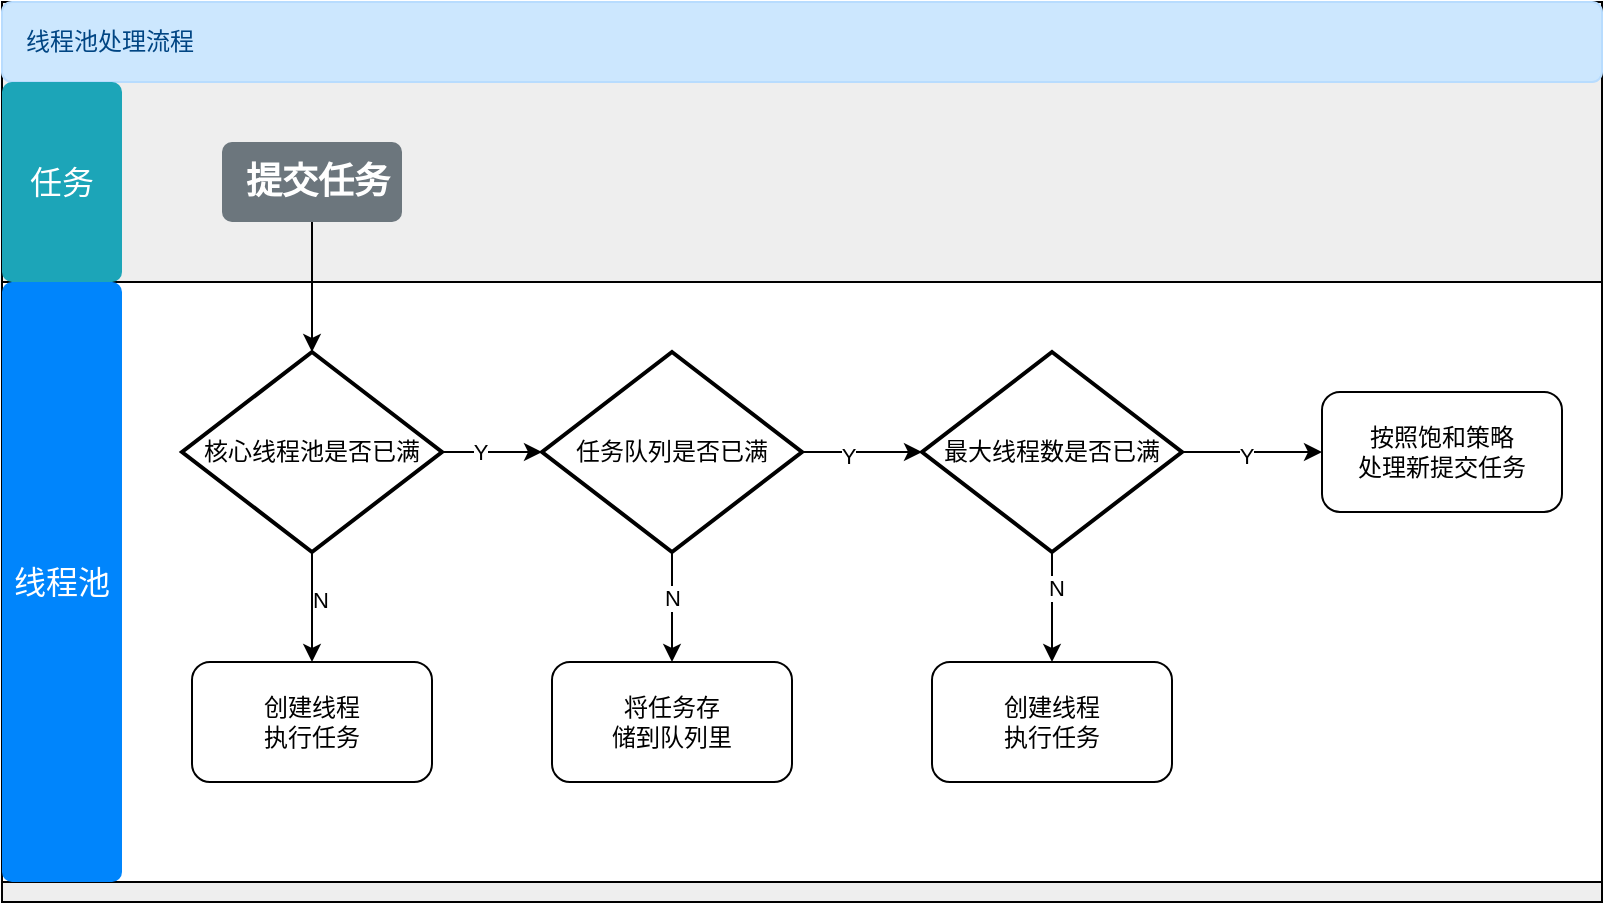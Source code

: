 <mxfile version="14.6.13" type="device" pages="2"><diagram id="sObkqO1008C0k9x-aS-m" name="第 1 页"><mxGraphModel dx="1106" dy="892" grid="1" gridSize="10" guides="1" tooltips="1" connect="1" arrows="1" fold="1" page="1" pageScale="1" pageWidth="827" pageHeight="1169" math="0" shadow="0"><root><mxCell id="0"/><mxCell id="1" parent="0"/><mxCell id="Aj_cwlUBeQ6X4_1-Dg12-1" value="" style="rounded=0;whiteSpace=wrap;html=1;fillColor=#eeeeee;" vertex="1" parent="1"><mxGeometry x="30" y="80" width="800" height="450" as="geometry"/></mxCell><mxCell id="Aj_cwlUBeQ6X4_1-Dg12-2" value="线程池处理流程" style="html=1;shadow=0;dashed=0;shape=mxgraph.bootstrap.rrect;rSize=5;strokeColor=#B8DCFE;strokeWidth=1;fillColor=#CCE7FE;fontColor=#004583;whiteSpace=wrap;align=left;verticalAlign=middle;spacingLeft=10;rounded=0;" vertex="1" parent="1"><mxGeometry x="30" y="80" width="800" height="40" as="geometry"/></mxCell><mxCell id="Aj_cwlUBeQ6X4_1-Dg12-3" value="" style="html=1;shadow=0;dashed=0;strokeWidth=1;whiteSpace=wrap;align=center;verticalAlign=middle;fontStyle=0;fontSize=40;rounded=0;" vertex="1" parent="1"><mxGeometry x="30" y="220" width="800" height="300" as="geometry"/></mxCell><mxCell id="Aj_cwlUBeQ6X4_1-Dg12-4" value="任务" style="html=1;shadow=0;dashed=0;shape=mxgraph.bootstrap.rrect;rSize=5;strokeColor=none;strokeWidth=1;fillColor=#1CA5B8;fontColor=#FFFFFF;whiteSpace=wrap;align=center;verticalAlign=middle;spacingLeft=0;fontStyle=0;fontSize=16;spacing=5;rounded=0;" vertex="1" parent="1"><mxGeometry x="30" y="120" width="60" height="100" as="geometry"/></mxCell><mxCell id="Aj_cwlUBeQ6X4_1-Dg12-5" value="线程池" style="html=1;shadow=0;dashed=0;shape=mxgraph.bootstrap.rrect;rSize=5;strokeColor=none;strokeWidth=1;fillColor=#0085FC;fontColor=#FFFFFF;whiteSpace=wrap;align=center;verticalAlign=middle;spacingLeft=0;fontStyle=0;fontSize=16;spacing=5;rounded=0;" vertex="1" parent="1"><mxGeometry x="30" y="220" width="60" height="300" as="geometry"/></mxCell><mxCell id="Aj_cwlUBeQ6X4_1-Dg12-8" style="edgeStyle=orthogonalEdgeStyle;rounded=0;orthogonalLoop=1;jettySize=auto;html=1;entryX=0.5;entryY=0;entryDx=0;entryDy=0;entryPerimeter=0;" edge="1" parent="1" source="Aj_cwlUBeQ6X4_1-Dg12-6" target="Aj_cwlUBeQ6X4_1-Dg12-7"><mxGeometry relative="1" as="geometry"/></mxCell><mxCell id="Aj_cwlUBeQ6X4_1-Dg12-6" value="提交任务" style="html=1;shadow=0;dashed=0;shape=mxgraph.bootstrap.rrect;rSize=5;strokeColor=none;strokeWidth=1;fillColor=#6C767D;fontColor=#FFFFFF;whiteSpace=wrap;align=left;verticalAlign=middle;spacingLeft=10;fontStyle=1;fontSize=18;rounded=0;" vertex="1" parent="1"><mxGeometry x="140" y="150" width="90" height="40" as="geometry"/></mxCell><mxCell id="Aj_cwlUBeQ6X4_1-Dg12-10" style="edgeStyle=orthogonalEdgeStyle;rounded=0;orthogonalLoop=1;jettySize=auto;html=1;entryX=0.5;entryY=0;entryDx=0;entryDy=0;" edge="1" parent="1" source="Aj_cwlUBeQ6X4_1-Dg12-7" target="Aj_cwlUBeQ6X4_1-Dg12-9"><mxGeometry relative="1" as="geometry"/></mxCell><mxCell id="Aj_cwlUBeQ6X4_1-Dg12-11" value="N" style="edgeLabel;html=1;align=center;verticalAlign=middle;resizable=0;points=[];" vertex="1" connectable="0" parent="Aj_cwlUBeQ6X4_1-Dg12-10"><mxGeometry x="-0.127" y="4" relative="1" as="geometry"><mxPoint as="offset"/></mxGeometry></mxCell><mxCell id="Aj_cwlUBeQ6X4_1-Dg12-19" style="edgeStyle=orthogonalEdgeStyle;rounded=0;orthogonalLoop=1;jettySize=auto;html=1;entryX=0;entryY=0.5;entryDx=0;entryDy=0;entryPerimeter=0;" edge="1" parent="1" source="Aj_cwlUBeQ6X4_1-Dg12-7" target="Aj_cwlUBeQ6X4_1-Dg12-13"><mxGeometry relative="1" as="geometry"/></mxCell><mxCell id="Aj_cwlUBeQ6X4_1-Dg12-22" value="Y" style="edgeLabel;html=1;align=center;verticalAlign=middle;resizable=0;points=[];" vertex="1" connectable="0" parent="Aj_cwlUBeQ6X4_1-Dg12-19"><mxGeometry x="-0.24" relative="1" as="geometry"><mxPoint as="offset"/></mxGeometry></mxCell><mxCell id="Aj_cwlUBeQ6X4_1-Dg12-7" value="核心线程池是否已满" style="strokeWidth=2;html=1;shape=mxgraph.flowchart.decision;whiteSpace=wrap;rounded=0;" vertex="1" parent="1"><mxGeometry x="120" y="255" width="130" height="100" as="geometry"/></mxCell><mxCell id="Aj_cwlUBeQ6X4_1-Dg12-9" value="创建线程&lt;br&gt;执行任务" style="rounded=1;whiteSpace=wrap;html=1;strokeColor=#000000;" vertex="1" parent="1"><mxGeometry x="125" y="410" width="120" height="60" as="geometry"/></mxCell><mxCell id="Aj_cwlUBeQ6X4_1-Dg12-18" style="edgeStyle=orthogonalEdgeStyle;rounded=0;orthogonalLoop=1;jettySize=auto;html=1;entryX=0.5;entryY=0;entryDx=0;entryDy=0;" edge="1" parent="1" source="Aj_cwlUBeQ6X4_1-Dg12-12" target="Aj_cwlUBeQ6X4_1-Dg12-14"><mxGeometry relative="1" as="geometry"/></mxCell><mxCell id="Aj_cwlUBeQ6X4_1-Dg12-24" value="N" style="edgeLabel;html=1;align=center;verticalAlign=middle;resizable=0;points=[];" vertex="1" connectable="0" parent="Aj_cwlUBeQ6X4_1-Dg12-18"><mxGeometry x="-0.345" y="2" relative="1" as="geometry"><mxPoint as="offset"/></mxGeometry></mxCell><mxCell id="Aj_cwlUBeQ6X4_1-Dg12-21" style="edgeStyle=orthogonalEdgeStyle;rounded=0;orthogonalLoop=1;jettySize=auto;html=1;entryX=0;entryY=0.5;entryDx=0;entryDy=0;" edge="1" parent="1" source="Aj_cwlUBeQ6X4_1-Dg12-12" target="Aj_cwlUBeQ6X4_1-Dg12-16"><mxGeometry relative="1" as="geometry"/></mxCell><mxCell id="Aj_cwlUBeQ6X4_1-Dg12-26" value="Y" style="edgeLabel;html=1;align=center;verticalAlign=middle;resizable=0;points=[];" vertex="1" connectable="0" parent="Aj_cwlUBeQ6X4_1-Dg12-21"><mxGeometry x="-0.086" y="-2" relative="1" as="geometry"><mxPoint as="offset"/></mxGeometry></mxCell><mxCell id="Aj_cwlUBeQ6X4_1-Dg12-12" value="最大线程数是否已满" style="strokeWidth=2;html=1;shape=mxgraph.flowchart.decision;whiteSpace=wrap;rounded=0;" vertex="1" parent="1"><mxGeometry x="490" y="255" width="130" height="100" as="geometry"/></mxCell><mxCell id="Aj_cwlUBeQ6X4_1-Dg12-17" style="edgeStyle=orthogonalEdgeStyle;rounded=0;orthogonalLoop=1;jettySize=auto;html=1;entryX=0.5;entryY=0;entryDx=0;entryDy=0;" edge="1" parent="1" source="Aj_cwlUBeQ6X4_1-Dg12-13" target="Aj_cwlUBeQ6X4_1-Dg12-15"><mxGeometry relative="1" as="geometry"/></mxCell><mxCell id="Aj_cwlUBeQ6X4_1-Dg12-23" value="N" style="edgeLabel;html=1;align=center;verticalAlign=middle;resizable=0;points=[];" vertex="1" connectable="0" parent="Aj_cwlUBeQ6X4_1-Dg12-17"><mxGeometry x="-0.164" relative="1" as="geometry"><mxPoint as="offset"/></mxGeometry></mxCell><mxCell id="Aj_cwlUBeQ6X4_1-Dg12-20" style="edgeStyle=orthogonalEdgeStyle;rounded=0;orthogonalLoop=1;jettySize=auto;html=1;entryX=0;entryY=0.5;entryDx=0;entryDy=0;entryPerimeter=0;" edge="1" parent="1" source="Aj_cwlUBeQ6X4_1-Dg12-13" target="Aj_cwlUBeQ6X4_1-Dg12-12"><mxGeometry relative="1" as="geometry"/></mxCell><mxCell id="Aj_cwlUBeQ6X4_1-Dg12-25" value="Y" style="edgeLabel;html=1;align=center;verticalAlign=middle;resizable=0;points=[];" vertex="1" connectable="0" parent="Aj_cwlUBeQ6X4_1-Dg12-20"><mxGeometry x="-0.233" y="-2" relative="1" as="geometry"><mxPoint as="offset"/></mxGeometry></mxCell><mxCell id="Aj_cwlUBeQ6X4_1-Dg12-13" value="任务队列是否已满" style="strokeWidth=2;html=1;shape=mxgraph.flowchart.decision;whiteSpace=wrap;rounded=0;" vertex="1" parent="1"><mxGeometry x="300" y="255" width="130" height="100" as="geometry"/></mxCell><mxCell id="Aj_cwlUBeQ6X4_1-Dg12-14" value="创建线程&lt;br&gt;执行任务" style="rounded=1;whiteSpace=wrap;html=1;strokeColor=#000000;" vertex="1" parent="1"><mxGeometry x="495" y="410" width="120" height="60" as="geometry"/></mxCell><mxCell id="Aj_cwlUBeQ6X4_1-Dg12-15" value="将任务存&lt;br&gt;储到队列里" style="rounded=1;whiteSpace=wrap;html=1;strokeColor=#000000;" vertex="1" parent="1"><mxGeometry x="305" y="410" width="120" height="60" as="geometry"/></mxCell><mxCell id="Aj_cwlUBeQ6X4_1-Dg12-16" value="按照饱和策略&lt;br&gt;处理新提交任务" style="rounded=1;whiteSpace=wrap;html=1;strokeColor=#000000;" vertex="1" parent="1"><mxGeometry x="690" y="275" width="120" height="60" as="geometry"/></mxCell></root></mxGraphModel></diagram><diagram id="m5gR9ZHCjVGIesF9I5hM" name="第 2 页"><mxGraphModel dx="1106" dy="892" grid="1" gridSize="10" guides="1" tooltips="1" connect="1" arrows="1" fold="1" page="1" pageScale="1" pageWidth="827" pageHeight="1169" math="0" shadow="0"><root><mxCell id="uMMO_VKNy9rmXgSenoEQ-0"/><mxCell id="uMMO_VKNy9rmXgSenoEQ-1" parent="uMMO_VKNy9rmXgSenoEQ-0"/><mxCell id="uMMO_VKNy9rmXgSenoEQ-4" value="BlockingQueue&amp;lt;Runnable&amp;gt;" style="verticalLabelPosition=bottom;verticalAlign=top;html=1;shape=mxgraph.flowchart.parallel_mode;pointerEvents=1;rounded=0;strokeColor=#000000;" vertex="1" parent="uMMO_VKNy9rmXgSenoEQ-1"><mxGeometry x="505" y="140" width="230" height="40" as="geometry"/></mxCell><mxCell id="uMMO_VKNy9rmXgSenoEQ-53" style="edgeStyle=orthogonalEdgeStyle;rounded=0;orthogonalLoop=1;jettySize=auto;html=1;entryX=-0.012;entryY=0.5;entryDx=0;entryDy=0;entryPerimeter=0;" edge="1" parent="uMMO_VKNy9rmXgSenoEQ-1" source="uMMO_VKNy9rmXgSenoEQ-5" target="uMMO_VKNy9rmXgSenoEQ-7"><mxGeometry relative="1" as="geometry"/></mxCell><mxCell id="uMMO_VKNy9rmXgSenoEQ-5" value="主线程" style="rounded=1;whiteSpace=wrap;html=1;arcSize=50;strokeColor=none;strokeWidth=1;fillColor=#343A40;fontColor=#ffffff;whiteSpace=wrap;align=left;verticalAlign=middle;spacingLeft=0;fontStyle=1;fontSize=14;spacing=10;" vertex="1" parent="uMMO_VKNy9rmXgSenoEQ-1"><mxGeometry x="150" y="320" width="60" height="20" as="geometry"/></mxCell><mxCell id="uMMO_VKNy9rmXgSenoEQ-56" style="edgeStyle=orthogonalEdgeStyle;rounded=0;orthogonalLoop=1;jettySize=auto;html=1;strokeWidth=1;entryX=0;entryY=0.5;entryDx=0;entryDy=0;entryPerimeter=0;" edge="1" parent="uMMO_VKNy9rmXgSenoEQ-1" source="uMMO_VKNy9rmXgSenoEQ-7" target="uMMO_VKNy9rmXgSenoEQ-4"><mxGeometry relative="1" as="geometry"><mxPoint x="380" y="180" as="targetPoint"/><Array as="points"><mxPoint x="300" y="160"/></Array></mxGeometry></mxCell><mxCell id="uMMO_VKNy9rmXgSenoEQ-59" value="2" style="edgeLabel;html=1;align=center;verticalAlign=middle;resizable=0;points=[];" vertex="1" connectable="0" parent="uMMO_VKNy9rmXgSenoEQ-56"><mxGeometry x="-0.491" y="-2" relative="1" as="geometry"><mxPoint as="offset"/></mxGeometry></mxCell><mxCell id="uMMO_VKNy9rmXgSenoEQ-62" style="edgeStyle=none;rounded=0;sketch=0;orthogonalLoop=1;jettySize=auto;html=1;entryX=0.44;entryY=0;entryDx=0;entryDy=0;entryPerimeter=0;shadow=0;strokeColor=#000000;strokeWidth=1;" edge="1" parent="uMMO_VKNy9rmXgSenoEQ-1" source="uMMO_VKNy9rmXgSenoEQ-7" target="uMMO_VKNy9rmXgSenoEQ-48"><mxGeometry relative="1" as="geometry"/></mxCell><mxCell id="uMMO_VKNy9rmXgSenoEQ-63" value="4" style="edgeLabel;html=1;align=center;verticalAlign=middle;resizable=0;points=[];" vertex="1" connectable="0" parent="uMMO_VKNy9rmXgSenoEQ-62"><mxGeometry x="0.0" y="1" relative="1" as="geometry"><mxPoint as="offset"/></mxGeometry></mxCell><mxCell id="uMMO_VKNy9rmXgSenoEQ-7" value="execute()" style="html=1;shadow=0;dashed=0;shape=mxgraph.bootstrap.rrect;rSize=5;strokeColor=none;strokeWidth=1;fillColor=#6C767D;fontColor=#FFFFFF;whiteSpace=wrap;align=left;verticalAlign=middle;spacingLeft=0;fontStyle=1;fontSize=14;spacing=5;rounded=0;" vertex="1" parent="uMMO_VKNy9rmXgSenoEQ-1"><mxGeometry x="260" y="320" width="80" height="20" as="geometry"/></mxCell><mxCell id="uMMO_VKNy9rmXgSenoEQ-8" value="" style="html=1;shadow=0;dashed=0;shape=mxgraph.bootstrap.rrect;rSize=5;strokeColor=#DFDFDF;html=1;whiteSpace=wrap;fillColor=#ffffff;fontColor=#000000;verticalAlign=bottom;align=left;spacing=20;spacingBottom=50;fontSize=14;rounded=0;" vertex="1" parent="uMMO_VKNy9rmXgSenoEQ-1"><mxGeometry x="520" y="290" width="200" height="350" as="geometry"/></mxCell><mxCell id="uMMO_VKNy9rmXgSenoEQ-9" value="" style="html=1;shadow=0;dashed=0;shape=mxgraph.bootstrap.topButton;rSize=5;perimeter=none;whiteSpace=wrap;fillColor=#868E96;strokeColor=#DFDFDF;fontColor=#DEE2E6;resizeWidth=1;fontSize=18;" vertex="1" parent="uMMO_VKNy9rmXgSenoEQ-8"><mxGeometry width="180" height="180" relative="1" as="geometry"><mxPoint x="10" y="35" as="offset"/></mxGeometry></mxCell><mxCell id="uMMO_VKNy9rmXgSenoEQ-11" value="maximumPool" style="html=1;shadow=0;dashed=0;shape=mxgraph.bootstrap.rrect;rSize=5;strokeColor=none;strokeWidth=1;fillColor=#F8F9FA;fontColor=#000000;whiteSpace=wrap;align=center;verticalAlign=middle;spacingLeft=0;fontStyle=0;fontSize=16;spacing=5;rounded=0;" vertex="1" parent="uMMO_VKNy9rmXgSenoEQ-8"><mxGeometry x="20" width="110" height="30" as="geometry"/></mxCell><mxCell id="uMMO_VKNy9rmXgSenoEQ-13" value="corePool" style="html=1;shadow=0;dashed=0;shape=mxgraph.bootstrap.rrect;rSize=5;strokeColor=none;strokeWidth=1;fillColor=#F8F9FA;fontColor=#000000;whiteSpace=wrap;align=center;verticalAlign=middle;spacingLeft=0;fontStyle=0;fontSize=16;spacing=5;rounded=0;" vertex="1" parent="uMMO_VKNy9rmXgSenoEQ-8"><mxGeometry x="20" y="45" width="90" height="40" as="geometry"/></mxCell><mxCell id="uMMO_VKNy9rmXgSenoEQ-15" value="" style="html=1;shadow=0;dashed=0;shape=mxgraph.bootstrap.rrect;rSize=5;strokeColor=none;html=1;whiteSpace=wrap;fillColor=#59AFFD;fontColor=#ffffff;align=right;spacing=10;rounded=0;" vertex="1" parent="uMMO_VKNy9rmXgSenoEQ-8"><mxGeometry x="30" y="115" width="40" height="40" as="geometry"/></mxCell><mxCell id="uMMO_VKNy9rmXgSenoEQ-16" value="线程" style="html=1;shadow=0;dashed=0;shape=ellipse;strokeColor=none;fillColor=#ffffff;" vertex="1" parent="uMMO_VKNy9rmXgSenoEQ-15"><mxGeometry x="0.5" y="0.5" width="20" height="20" relative="1" as="geometry"><mxPoint x="-10" y="-10" as="offset"/></mxGeometry></mxCell><mxCell id="uMMO_VKNy9rmXgSenoEQ-32" value="" style="html=1;shadow=0;dashed=0;shape=mxgraph.bootstrap.rrect;rSize=5;strokeColor=none;html=1;whiteSpace=wrap;fillColor=#59AFFD;fontColor=#ffffff;align=right;spacing=10;rounded=0;" vertex="1" parent="uMMO_VKNy9rmXgSenoEQ-8"><mxGeometry x="130" y="115" width="40" height="40" as="geometry"/></mxCell><mxCell id="uMMO_VKNy9rmXgSenoEQ-33" value="线程" style="html=1;shadow=0;dashed=0;shape=ellipse;strokeColor=none;fillColor=#ffffff;" vertex="1" parent="uMMO_VKNy9rmXgSenoEQ-32"><mxGeometry x="0.5" y="0.5" width="20" height="20" relative="1" as="geometry"><mxPoint x="-10" y="-10" as="offset"/></mxGeometry></mxCell><mxCell id="uMMO_VKNy9rmXgSenoEQ-36" value="" style="html=1;shadow=0;dashed=0;shape=mxgraph.bootstrap.rrect;rSize=5;strokeColor=none;html=1;whiteSpace=wrap;fillColor=#59AFFD;fontColor=#ffffff;align=right;spacing=10;rounded=0;" vertex="1" parent="uMMO_VKNy9rmXgSenoEQ-8"><mxGeometry x="80" y="165" width="40" height="40" as="geometry"/></mxCell><mxCell id="uMMO_VKNy9rmXgSenoEQ-37" value="线程" style="html=1;shadow=0;dashed=0;shape=ellipse;strokeColor=none;fillColor=#ffffff;" vertex="1" parent="uMMO_VKNy9rmXgSenoEQ-36"><mxGeometry x="0.5" y="0.5" width="20" height="20" relative="1" as="geometry"><mxPoint x="-10" y="-10" as="offset"/></mxGeometry></mxCell><mxCell id="uMMO_VKNy9rmXgSenoEQ-38" value="" style="html=1;shadow=0;dashed=0;shape=mxgraph.bootstrap.rrect;rSize=5;strokeColor=none;html=1;whiteSpace=wrap;fillColor=#59AFFD;fontColor=#ffffff;align=right;spacing=10;rounded=0;" vertex="1" parent="uMMO_VKNy9rmXgSenoEQ-8"><mxGeometry x="30" y="255" width="40" height="40" as="geometry"/></mxCell><mxCell id="uMMO_VKNy9rmXgSenoEQ-39" value="线程" style="html=1;shadow=0;dashed=0;shape=ellipse;strokeColor=none;fillColor=#ffffff;" vertex="1" parent="uMMO_VKNy9rmXgSenoEQ-38"><mxGeometry x="0.5" y="0.5" width="20" height="20" relative="1" as="geometry"><mxPoint x="-10" y="-10" as="offset"/></mxGeometry></mxCell><mxCell id="uMMO_VKNy9rmXgSenoEQ-40" value="" style="html=1;shadow=0;dashed=0;shape=mxgraph.bootstrap.rrect;rSize=5;strokeColor=none;html=1;whiteSpace=wrap;fillColor=#59AFFD;fontColor=#ffffff;align=right;spacing=10;rounded=0;" vertex="1" parent="uMMO_VKNy9rmXgSenoEQ-8"><mxGeometry x="130" y="255" width="40" height="40" as="geometry"/></mxCell><mxCell id="uMMO_VKNy9rmXgSenoEQ-41" value="线程" style="html=1;shadow=0;dashed=0;shape=ellipse;strokeColor=none;fillColor=#ffffff;" vertex="1" parent="uMMO_VKNy9rmXgSenoEQ-40"><mxGeometry x="0.5" y="0.5" width="20" height="20" relative="1" as="geometry"><mxPoint x="-10" y="-10" as="offset"/></mxGeometry></mxCell><mxCell id="uMMO_VKNy9rmXgSenoEQ-45" value="" style="html=1;shadow=0;dashed=0;shape=mxgraph.bootstrap.rrect;rSize=5;strokeColor=none;html=1;whiteSpace=wrap;fillColor=#59AFFD;fontColor=#ffffff;align=right;spacing=10;rounded=0;" vertex="1" parent="uMMO_VKNy9rmXgSenoEQ-8"><mxGeometry x="80" y="305" width="40" height="40" as="geometry"/></mxCell><mxCell id="uMMO_VKNy9rmXgSenoEQ-46" value="线程" style="html=1;shadow=0;dashed=0;shape=ellipse;strokeColor=none;fillColor=#ffffff;" vertex="1" parent="uMMO_VKNy9rmXgSenoEQ-45"><mxGeometry x="0.5" y="0.5" width="20" height="20" relative="1" as="geometry"><mxPoint x="-10" y="-10" as="offset"/></mxGeometry></mxCell><mxCell id="uMMO_VKNy9rmXgSenoEQ-47" value="" style="html=1;shadow=0;dashed=0;shape=mxgraph.bootstrap.rrect;rSize=5;strokeColor=#DFDFDF;html=1;whiteSpace=wrap;fillColor=#FFFFFF;fontColor=#000000;rounded=0;" vertex="1" parent="uMMO_VKNy9rmXgSenoEQ-1"><mxGeometry x="214" y="490" width="200" height="150" as="geometry"/></mxCell><mxCell id="uMMO_VKNy9rmXgSenoEQ-48" value="RejectedExecutionHandler" style="html=1;shadow=0;dashed=0;shape=mxgraph.bootstrap.topButton;rSize=5;strokeColor=none;fillColor=#0085FC;fontColor=#ffffff;perimeter=none;whiteSpace=wrap;resizeWidth=1;align=left;spacing=10;" vertex="1" parent="uMMO_VKNy9rmXgSenoEQ-47"><mxGeometry width="200" height="30" relative="1" as="geometry"/></mxCell><mxCell id="uMMO_VKNy9rmXgSenoEQ-49" value="AbortPolicy" style="strokeColor=inherit;fillColor=inherit;gradientColor=inherit;fontColor=inherit;html=1;shadow=0;dashed=0;perimeter=none;whiteSpace=wrap;resizeWidth=1;align=left;spacing=10;" vertex="1" parent="uMMO_VKNy9rmXgSenoEQ-47"><mxGeometry width="200" height="30" relative="1" as="geometry"><mxPoint y="30" as="offset"/></mxGeometry></mxCell><mxCell id="uMMO_VKNy9rmXgSenoEQ-50" value="DiscardPolicy" style="strokeColor=inherit;fillColor=inherit;gradientColor=inherit;fontColor=inherit;html=1;shadow=0;dashed=0;perimeter=none;whiteSpace=wrap;resizeWidth=1;align=left;spacing=10;" vertex="1" parent="uMMO_VKNy9rmXgSenoEQ-47"><mxGeometry width="200" height="30" relative="1" as="geometry"><mxPoint y="60" as="offset"/></mxGeometry></mxCell><mxCell id="uMMO_VKNy9rmXgSenoEQ-51" value="CallerRunsPolicy" style="strokeColor=inherit;fillColor=inherit;gradientColor=inherit;fontColor=inherit;html=1;shadow=0;dashed=0;perimeter=none;whiteSpace=wrap;resizeWidth=1;align=left;spacing=10;" vertex="1" parent="uMMO_VKNy9rmXgSenoEQ-47"><mxGeometry width="200" height="30" relative="1" as="geometry"><mxPoint y="90" as="offset"/></mxGeometry></mxCell><mxCell id="uMMO_VKNy9rmXgSenoEQ-52" value="DiscardOldestPolicy" style="strokeColor=inherit;fillColor=inherit;gradientColor=inherit;fontColor=inherit;html=1;shadow=0;dashed=0;shape=mxgraph.bootstrap.bottomButton;rSize=5;perimeter=none;whiteSpace=wrap;resizeWidth=1;resizeHeight=0;align=left;spacing=10;" vertex="1" parent="uMMO_VKNy9rmXgSenoEQ-47"><mxGeometry y="1" width="200" height="30" relative="1" as="geometry"><mxPoint y="-30" as="offset"/></mxGeometry></mxCell><mxCell id="uMMO_VKNy9rmXgSenoEQ-66" style="edgeStyle=orthogonalEdgeStyle;rounded=0;sketch=0;orthogonalLoop=1;jettySize=auto;html=1;entryX=0;entryY=0.75;entryDx=0;entryDy=0;shadow=0;strokeColor=#000000;strokeWidth=1;" edge="1" parent="uMMO_VKNy9rmXgSenoEQ-47" target="uMMO_VKNy9rmXgSenoEQ-5"><mxGeometry relative="1" as="geometry"><mxPoint x="6" y="105" as="sourcePoint"/></mxGeometry></mxCell><mxCell id="uMMO_VKNy9rmXgSenoEQ-67" value="Runnable.run()" style="edgeLabel;html=1;align=center;verticalAlign=middle;resizable=0;points=[];" vertex="1" connectable="0" parent="uMMO_VKNy9rmXgSenoEQ-66"><mxGeometry x="0.551" y="-4" relative="1" as="geometry"><mxPoint as="offset"/></mxGeometry></mxCell><mxCell id="uMMO_VKNy9rmXgSenoEQ-55" style="edgeStyle=none;rounded=0;orthogonalLoop=1;jettySize=auto;html=1;entryX=0.713;entryY=0.575;entryDx=0;entryDy=0;entryPerimeter=0;strokeColor=#3700CC;strokeWidth=1;fillColor=#6a00ff;" edge="1" parent="uMMO_VKNy9rmXgSenoEQ-1" source="uMMO_VKNy9rmXgSenoEQ-33" target="uMMO_VKNy9rmXgSenoEQ-4"><mxGeometry relative="1" as="geometry"/></mxCell><mxCell id="uMMO_VKNy9rmXgSenoEQ-57" style="rounded=0;orthogonalLoop=1;jettySize=auto;html=1;entryX=0.025;entryY=0.45;entryDx=0;entryDy=0;entryPerimeter=0;strokeColor=#000000;strokeWidth=1;shadow=0;sketch=0;exitX=0.988;exitY=0.75;exitDx=0;exitDy=0;exitPerimeter=0;" edge="1" parent="uMMO_VKNy9rmXgSenoEQ-1" source="uMMO_VKNy9rmXgSenoEQ-7" target="uMMO_VKNy9rmXgSenoEQ-15"><mxGeometry relative="1" as="geometry"/></mxCell><mxCell id="uMMO_VKNy9rmXgSenoEQ-58" value="1" style="edgeLabel;html=1;align=center;verticalAlign=middle;resizable=0;points=[];" vertex="1" connectable="0" parent="uMMO_VKNy9rmXgSenoEQ-57"><mxGeometry x="-0.12" y="2" relative="1" as="geometry"><mxPoint as="offset"/></mxGeometry></mxCell><mxCell id="uMMO_VKNy9rmXgSenoEQ-60" style="edgeStyle=none;rounded=0;sketch=0;orthogonalLoop=1;jettySize=auto;html=1;entryX=0.025;entryY=0.6;entryDx=0;entryDy=0;entryPerimeter=0;shadow=0;strokeColor=#000000;strokeWidth=1;" edge="1" parent="uMMO_VKNy9rmXgSenoEQ-1" source="uMMO_VKNy9rmXgSenoEQ-7" target="uMMO_VKNy9rmXgSenoEQ-38"><mxGeometry relative="1" as="geometry"/></mxCell><mxCell id="uMMO_VKNy9rmXgSenoEQ-61" value="3" style="edgeLabel;html=1;align=center;verticalAlign=middle;resizable=0;points=[];" vertex="1" connectable="0" parent="uMMO_VKNy9rmXgSenoEQ-60"><mxGeometry x="-0.223" relative="1" as="geometry"><mxPoint as="offset"/></mxGeometry></mxCell><mxCell id="uMMO_VKNy9rmXgSenoEQ-69" value="poll()" style="text;html=1;strokeColor=none;fillColor=none;align=center;verticalAlign=middle;whiteSpace=wrap;rounded=0;" vertex="1" parent="uMMO_VKNy9rmXgSenoEQ-1"><mxGeometry x="680" y="210" width="40" height="20" as="geometry"/></mxCell><mxCell id="uMMO_VKNy9rmXgSenoEQ-70" value="take()" style="text;html=1;strokeColor=none;fillColor=none;align=center;verticalAlign=middle;whiteSpace=wrap;rounded=0;" vertex="1" parent="uMMO_VKNy9rmXgSenoEQ-1"><mxGeometry x="680" y="240" width="40" height="20" as="geometry"/></mxCell><mxCell id="uMMO_VKNy9rmXgSenoEQ-79" value="TreadPoolExecutor执行示意图" style="html=1;shadow=0;dashed=0;shape=mxgraph.bootstrap.rrect;rSize=5;strokeColor=none;strokeWidth=1;fillColor=#0085FC;fontColor=#FFFFFF;whiteSpace=wrap;align=center;verticalAlign=middle;spacingLeft=0;fontStyle=0;fontSize=16;spacing=5;rounded=0;" vertex="1" parent="uMMO_VKNy9rmXgSenoEQ-1"><mxGeometry x="100" y="670" width="660" height="40" as="geometry"/></mxCell><mxCell id="uMMO_VKNy9rmXgSenoEQ-87" value="&lt;span style=&quot;font-size: 20px&quot;&gt;&lt;b&gt;任务入核心线程池&lt;/b&gt;&lt;/span&gt;&lt;br style=&quot;font-size: 14px&quot;&gt;&lt;br style=&quot;font-size: 14px&quot;&gt;任务提交首先进入核心线程池，判断线程核心线程池是否已满，未满，创建线程执行任务，否则进入下一阶段" style="html=1;shadow=0;dashed=0;shape=mxgraph.bootstrap.rrect;rSize=5;strokeColor=#0071D5;html=1;whiteSpace=wrap;fillColor=#0085FC;fontColor=#ffffff;verticalAlign=bottom;align=left;spacing=20;spacingBottom=0;fontSize=14;rounded=0;" vertex="1" parent="uMMO_VKNy9rmXgSenoEQ-1"><mxGeometry x="780" y="210" width="250" height="180" as="geometry"/></mxCell><mxCell id="uMMO_VKNy9rmXgSenoEQ-88" value="1" style="html=1;shadow=0;dashed=0;shape=mxgraph.bootstrap.topButton;rSize=5;perimeter=none;whiteSpace=wrap;fillColor=#0081F4;strokeColor=#0071D5;fontColor=#ffffff;resizeWidth=1;fontSize=18;align=left;spacing=20;" vertex="1" parent="uMMO_VKNy9rmXgSenoEQ-87"><mxGeometry width="250" height="50" relative="1" as="geometry"/></mxCell><mxCell id="uMMO_VKNy9rmXgSenoEQ-89" value="&lt;span style=&quot;font-size: 20px&quot;&gt;&lt;b&gt;任务进入队列&lt;/b&gt;&lt;/span&gt;&lt;br style=&quot;font-size: 14px&quot;&gt;&lt;br style=&quot;font-size: 14px&quot;&gt;核心线程池已满，则任务直接进入队列，队列如果已满，则进入下一阶段" style="html=1;shadow=0;dashed=0;shape=mxgraph.bootstrap.rrect;rSize=5;strokeColor=#5B646A;html=1;whiteSpace=wrap;fillColor=#6C767D;fontColor=#ffffff;verticalAlign=bottom;align=left;spacing=20;spacingBottom=0;fontSize=14;rounded=0;" vertex="1" parent="uMMO_VKNy9rmXgSenoEQ-1"><mxGeometry x="1070" y="210" width="250" height="180" as="geometry"/></mxCell><mxCell id="uMMO_VKNy9rmXgSenoEQ-90" value="2" style="html=1;shadow=0;dashed=0;shape=mxgraph.bootstrap.topButton;rSize=5;perimeter=none;whiteSpace=wrap;fillColor=#697279;strokeColor=#5B646A;fontColor=#ffffff;resizeWidth=1;fontSize=18;align=left;spacing=20;" vertex="1" parent="uMMO_VKNy9rmXgSenoEQ-89"><mxGeometry width="250" height="50" relative="1" as="geometry"/></mxCell><mxCell id="uMMO_VKNy9rmXgSenoEQ-91" value="&lt;span style=&quot;font-size: 20px&quot;&gt;&lt;b&gt;任务入最大线程池&lt;/b&gt;&lt;/span&gt;&lt;br style=&quot;font-size: 14px&quot;&gt;&lt;br style=&quot;font-size: 14px&quot;&gt;队列已满，则判断最大线程池是否已满，未满则，则创建新线程执行任务，否则，进入下一阶段" style="html=1;shadow=0;dashed=0;shape=mxgraph.bootstrap.rrect;rSize=5;strokeColor=#188C9C;html=1;whiteSpace=wrap;fillColor=#1CA5B8;fontColor=#ffffff;verticalAlign=bottom;align=left;spacing=20;spacingBottom=0;fontSize=14;rounded=0;" vertex="1" parent="uMMO_VKNy9rmXgSenoEQ-1"><mxGeometry x="780" y="460" width="250" height="180" as="geometry"/></mxCell><mxCell id="uMMO_VKNy9rmXgSenoEQ-92" value="3" style="html=1;shadow=0;dashed=0;shape=mxgraph.bootstrap.topButton;rSize=5;perimeter=none;whiteSpace=wrap;fillColor=#1BA0B2;strokeColor=#188C9C;fontColor=#ffffff;resizeWidth=1;fontSize=18;align=left;spacing=20;" vertex="1" parent="uMMO_VKNy9rmXgSenoEQ-91"><mxGeometry width="250" height="50" relative="1" as="geometry"/></mxCell><mxCell id="uMMO_VKNy9rmXgSenoEQ-93" value="&lt;span style=&quot;font-size: 20px&quot;&gt;&lt;b&gt;执行拒绝策略&lt;/b&gt;&lt;/span&gt;&lt;br style=&quot;font-size: 14px&quot;&gt;&lt;br style=&quot;font-size: 14px&quot;&gt;最大线程池已满，则根据制定策略应对新提交的任务" style="html=1;shadow=0;dashed=0;shape=mxgraph.bootstrap.rrect;rSize=5;strokeColor=#D2D3D4;html=1;whiteSpace=wrap;fillColor=#F8F9FA;fontColor=#212529;verticalAlign=bottom;align=left;spacing=20;spacingBottom=0;fontSize=14;rounded=0;" vertex="1" parent="uMMO_VKNy9rmXgSenoEQ-1"><mxGeometry x="1070" y="460" width="250" height="180" as="geometry"/></mxCell><mxCell id="uMMO_VKNy9rmXgSenoEQ-94" value="4" style="html=1;shadow=0;dashed=0;shape=mxgraph.bootstrap.topButton;rSize=5;perimeter=none;whiteSpace=wrap;fillColor=#F0F1F2;strokeColor=#D2D3D4;fontColor=#212529;resizeWidth=1;fontSize=18;align=left;spacing=20;" vertex="1" parent="uMMO_VKNy9rmXgSenoEQ-93"><mxGeometry width="250" height="50" relative="1" as="geometry"/></mxCell></root></mxGraphModel></diagram></mxfile>